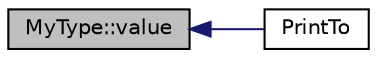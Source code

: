 digraph "MyType::value"
{
  edge [fontname="Helvetica",fontsize="10",labelfontname="Helvetica",labelfontsize="10"];
  node [fontname="Helvetica",fontsize="10",shape=record];
  rankdir="LR";
  Node3 [label="MyType::value",height=0.2,width=0.4,color="black", fillcolor="grey75", style="filled", fontcolor="black"];
  Node3 -> Node4 [dir="back",color="midnightblue",fontsize="10",style="solid",fontname="Helvetica"];
  Node4 [label="PrintTo",height=0.2,width=0.4,color="black", fillcolor="white", style="filled",URL="$d4/d08/gtest__list__tests__unittest___8cc.html#aaf76f8f336db1c295fe3aa914c4c6182"];
}
